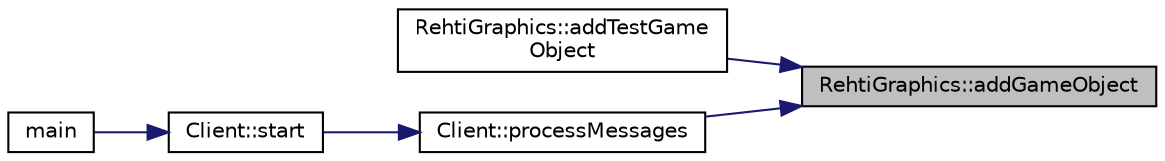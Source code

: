 digraph "RehtiGraphics::addGameObject"
{
 // LATEX_PDF_SIZE
  edge [fontname="Helvetica",fontsize="10",labelfontname="Helvetica",labelfontsize="10"];
  node [fontname="Helvetica",fontsize="10",shape=record];
  rankdir="RL";
  Node1 [label="RehtiGraphics::addGameObject",height=0.2,width=0.4,color="black", fillcolor="grey75", style="filled", fontcolor="black",tooltip="Adds a game object with the given id to the graphics backend. Also creates a bounding box for the obj..."];
  Node1 -> Node2 [dir="back",color="midnightblue",fontsize="10",style="solid",fontname="Helvetica"];
  Node2 [label="RehtiGraphics::addTestGame\lObject",height=0.2,width=0.4,color="black", fillcolor="white", style="filled",URL="$classRehtiGraphics.html#a287719d07b5c76970ffa6f6eca9bdf09",tooltip="Adds a test game object with a test texture for testing purposes."];
  Node1 -> Node3 [dir="back",color="midnightblue",fontsize="10",style="solid",fontname="Helvetica"];
  Node3 [label="Client::processMessages",height=0.2,width=0.4,color="black", fillcolor="white", style="filled",URL="$classClient.html#afebeedfe876105645a3937b4ee2058df",tooltip="Processes messages from the server."];
  Node3 -> Node4 [dir="back",color="midnightblue",fontsize="10",style="solid",fontname="Helvetica"];
  Node4 [label="Client::start",height=0.2,width=0.4,color="black", fillcolor="white", style="filled",URL="$classClient.html#a742373e08a80d993d2651b6fff76f5b9",tooltip="Starts the client."];
  Node4 -> Node5 [dir="back",color="midnightblue",fontsize="10",style="solid",fontname="Helvetica"];
  Node5 [label="main",height=0.2,width=0.4,color="black", fillcolor="white", style="filled",URL="$client_2src_2Main_8cpp.html#a0ddf1224851353fc92bfbff6f499fa97",tooltip=" "];
}
